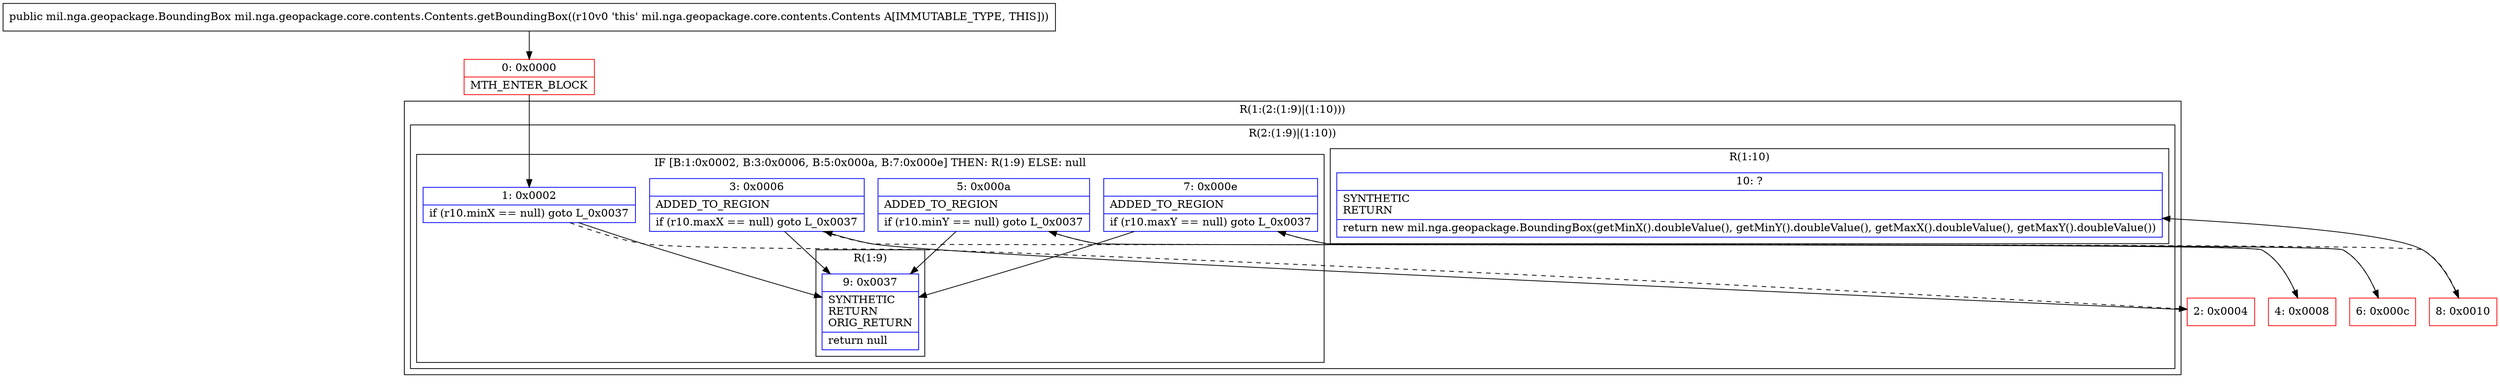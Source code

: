 digraph "CFG formil.nga.geopackage.core.contents.Contents.getBoundingBox()Lmil\/nga\/geopackage\/BoundingBox;" {
subgraph cluster_Region_672389989 {
label = "R(1:(2:(1:9)|(1:10)))";
node [shape=record,color=blue];
subgraph cluster_Region_1574510517 {
label = "R(2:(1:9)|(1:10))";
node [shape=record,color=blue];
subgraph cluster_IfRegion_2100926035 {
label = "IF [B:1:0x0002, B:3:0x0006, B:5:0x000a, B:7:0x000e] THEN: R(1:9) ELSE: null";
node [shape=record,color=blue];
Node_1 [shape=record,label="{1\:\ 0x0002|if (r10.minX == null) goto L_0x0037\l}"];
Node_3 [shape=record,label="{3\:\ 0x0006|ADDED_TO_REGION\l|if (r10.maxX == null) goto L_0x0037\l}"];
Node_5 [shape=record,label="{5\:\ 0x000a|ADDED_TO_REGION\l|if (r10.minY == null) goto L_0x0037\l}"];
Node_7 [shape=record,label="{7\:\ 0x000e|ADDED_TO_REGION\l|if (r10.maxY == null) goto L_0x0037\l}"];
subgraph cluster_Region_1559239527 {
label = "R(1:9)";
node [shape=record,color=blue];
Node_9 [shape=record,label="{9\:\ 0x0037|SYNTHETIC\lRETURN\lORIG_RETURN\l|return null\l}"];
}
}
subgraph cluster_Region_1779317615 {
label = "R(1:10)";
node [shape=record,color=blue];
Node_10 [shape=record,label="{10\:\ ?|SYNTHETIC\lRETURN\l|return new mil.nga.geopackage.BoundingBox(getMinX().doubleValue(), getMinY().doubleValue(), getMaxX().doubleValue(), getMaxY().doubleValue())\l}"];
}
}
}
Node_0 [shape=record,color=red,label="{0\:\ 0x0000|MTH_ENTER_BLOCK\l}"];
Node_2 [shape=record,color=red,label="{2\:\ 0x0004}"];
Node_4 [shape=record,color=red,label="{4\:\ 0x0008}"];
Node_6 [shape=record,color=red,label="{6\:\ 0x000c}"];
Node_8 [shape=record,color=red,label="{8\:\ 0x0010}"];
MethodNode[shape=record,label="{public mil.nga.geopackage.BoundingBox mil.nga.geopackage.core.contents.Contents.getBoundingBox((r10v0 'this' mil.nga.geopackage.core.contents.Contents A[IMMUTABLE_TYPE, THIS])) }"];
MethodNode -> Node_0;
Node_1 -> Node_2[style=dashed];
Node_1 -> Node_9;
Node_3 -> Node_4[style=dashed];
Node_3 -> Node_9;
Node_5 -> Node_6[style=dashed];
Node_5 -> Node_9;
Node_7 -> Node_8[style=dashed];
Node_7 -> Node_9;
Node_0 -> Node_1;
Node_2 -> Node_3;
Node_4 -> Node_5;
Node_6 -> Node_7;
Node_8 -> Node_10;
}

